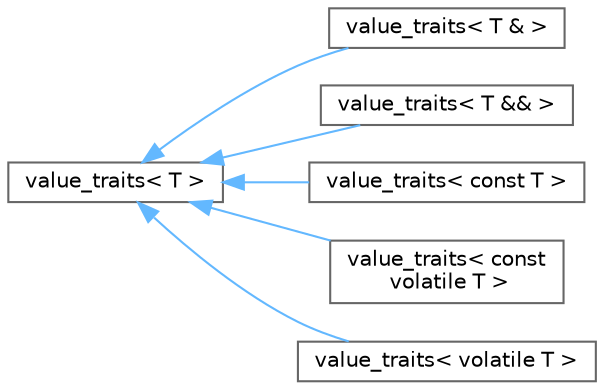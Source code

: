digraph "Graphical Class Hierarchy"
{
 // LATEX_PDF_SIZE
  bgcolor="transparent";
  edge [fontname=Helvetica,fontsize=10,labelfontname=Helvetica,labelfontsize=10];
  node [fontname=Helvetica,fontsize=10,shape=box,height=0.2,width=0.4];
  rankdir="LR";
  Node0 [id="Node000000",label="value_traits\< T \>",height=0.2,width=0.4,color="grey40", fillcolor="white", style="filled",URL="$structvalue__traits.html",tooltip=" "];
  Node0 -> Node1 [id="edge161_Node000000_Node000001",dir="back",color="steelblue1",style="solid",tooltip=" "];
  Node1 [id="Node000001",label="value_traits\< T & \>",height=0.2,width=0.4,color="grey40", fillcolor="white", style="filled",URL="$structvalue__traits_3_01_t_01_6_01_4.html",tooltip=" "];
  Node0 -> Node2 [id="edge162_Node000000_Node000002",dir="back",color="steelblue1",style="solid",tooltip=" "];
  Node2 [id="Node000002",label="value_traits\< T && \>",height=0.2,width=0.4,color="grey40", fillcolor="white", style="filled",URL="$structvalue__traits_3_01_t_01_6_6_01_4.html",tooltip=" "];
  Node0 -> Node3 [id="edge163_Node000000_Node000003",dir="back",color="steelblue1",style="solid",tooltip=" "];
  Node3 [id="Node000003",label="value_traits\< const T \>",height=0.2,width=0.4,color="grey40", fillcolor="white", style="filled",URL="$structvalue__traits_3_01const_01_t_01_4.html",tooltip=" "];
  Node0 -> Node4 [id="edge164_Node000000_Node000004",dir="back",color="steelblue1",style="solid",tooltip=" "];
  Node4 [id="Node000004",label="value_traits\< const\l volatile T \>",height=0.2,width=0.4,color="grey40", fillcolor="white", style="filled",URL="$structvalue__traits_3_01const_01volatile_01_t_01_4.html",tooltip=" "];
  Node0 -> Node5 [id="edge165_Node000000_Node000005",dir="back",color="steelblue1",style="solid",tooltip=" "];
  Node5 [id="Node000005",label="value_traits\< volatile T \>",height=0.2,width=0.4,color="grey40", fillcolor="white", style="filled",URL="$structvalue__traits_3_01volatile_01_t_01_4.html",tooltip=" "];
}
